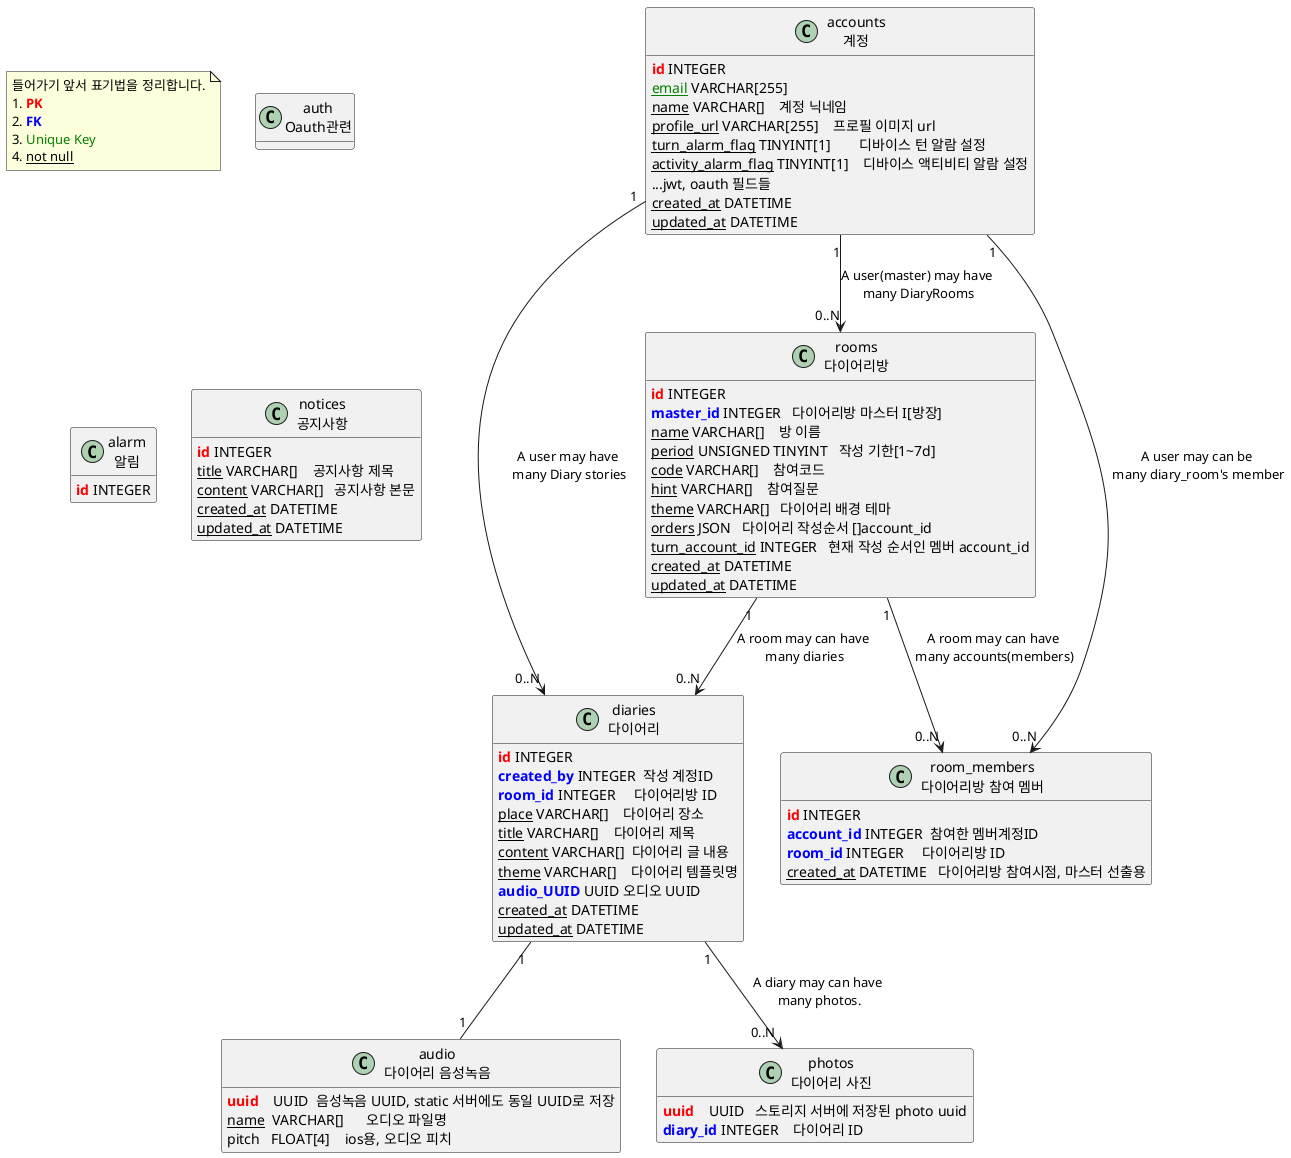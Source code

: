 ' https://gist.github.com/QuantumGhost/0955a45383a0b6c0bc24f9654b3cb561
@startuml
!define Table(name,desc) class name as "desc" << (T) >>
!define pk(x) <color:red><b>x</b></color>
!define fk(x) <color:blue><b>x</b></color>
' 초록색: 유니크키
!define unique(x) <color:green>x</color>
' 밑줄: not null
!define not_null(x) <u>x</u>

hide methods
hide stereotypes

note as N1
    들어가기 앞서 표기법을 정리합니다.
    1. <color:red><b>PK</b></color>
    2. <color:blue><b>FK</b></color>
    3. <color:green>Unique Key</color>
    4. <u>not null</u>
end note

' entities
Table(accounts, "accounts\n계정") {
    pk(id) INTEGER
    not_null(unique(email)) VARCHAR[255]
    not_null(name) VARCHAR[]    계정 닉네임
    not_null(profile_url) VARCHAR[255]    프로필 이미지 url
    not_null(turn_alarm_flag) TINYINT[1]        디바이스 턴 알람 설정
    not_null(activity_alarm_flag) TINYINT[1]    디바이스 액티비티 알람 설정
    ...jwt, oauth 필드들
    not_null(created_at) DATETIME
    not_null(updated_at) DATETIME
}

Table(rooms, "rooms\n다이어리방") {
    pk(id) INTEGER
    fk(master_id) INTEGER   다이어리방 마스터 I[방장]
    not_null(name) VARCHAR[]    방 이름
    not_null(period) UNSIGNED TINYINT   작성 기한[1~7d]
    not_null(code) VARCHAR[]    참여코드
    not_null(hint) VARCHAR[]    참여질문
    not_null(theme) VARCHAR[]   다이어리 배경 테마
    not_null(orders) JSON   다이어리 작성순서 []account_id
    not_null(turn_account_id) INTEGER   현재 작성 순서인 멤버 account_id
    not_null(created_at) DATETIME
    not_null(updated_at) DATETIME
}

Table(diaries, "diaries\n다이어리") {
    pk(id) INTEGER
    fk(created_by) INTEGER  작성 계정ID
    fk(room_id) INTEGER     다이어리방 ID
    not_null(place) VARCHAR[]    다이어리 장소
    not_null(title) VARCHAR[]    다이어리 제목
    not_null(content) VARCHAR[]  다이어리 글 내용
    not_null(theme) VARCHAR[]    다이어리 템플릿명
    fk(audio_UUID) UUID 오디오 UUID
    not_null(created_at) DATETIME
    not_null(updated_at) DATETIME
}

Table(room_members, "room_members\n다이어리방 참여 멤버") {
    pk(id) INTEGER
    fk(account_id) INTEGER  참여한 멤버계정ID
    fk(room_id) INTEGER     다이어리방 ID
    not_null(created_at) DATETIME   다이어리방 참여시점, 마스터 선출용
}

Table(audio, "audio\n다이어리 음성녹음") {
    pk(uuid)    UUID  음성녹음 UUID, static 서버에도 동일 UUID로 저장
    not_null(name)  VARCHAR[]      오디오 파일명
    pitch   FLOAT[4]    ios용, 오디오 피치
}

Table(photos, "photos\n다이어리 사진") {
    pk(uuid)    UUID   스토리지 서버에 저장된 photo uuid
    fk(diary_id) INTEGER    다이어리 ID
}

Table(auth, "auth\nOauth관련") {
}


Table(alarm, "alarm\n알림") {
    pk(id) INTEGER
}

Table(notices, "notices\n공지사항") {
    pk(id) INTEGER
    not_null(title) VARCHAR[]    공지사항 제목
    not_null(content) VARCHAR[]   공지사항 본문
    not_null(created_at) DATETIME
    not_null(updated_at) DATETIME
}


' one-to-one relationship
diaries "1" -- "1" audio

' one to may relationship
accounts "1" --> "0..N" rooms : "A user(master) may have\n many DiaryRooms"
accounts "1" --> "0..N" diaries : "A user may have\n many Diary stories"
accounts "1" --> "0..N" room_members : "A user may can be\n many diary_room's member"
rooms "1" --> "0..N" diaries : "A room may can have\n many diaries"
rooms "1" --> "0..N" room_members : "A room may can have\n many accounts(members)"
diaries "1" --> "0..N" photos : "A diary may can have\n many photos."
@enduml